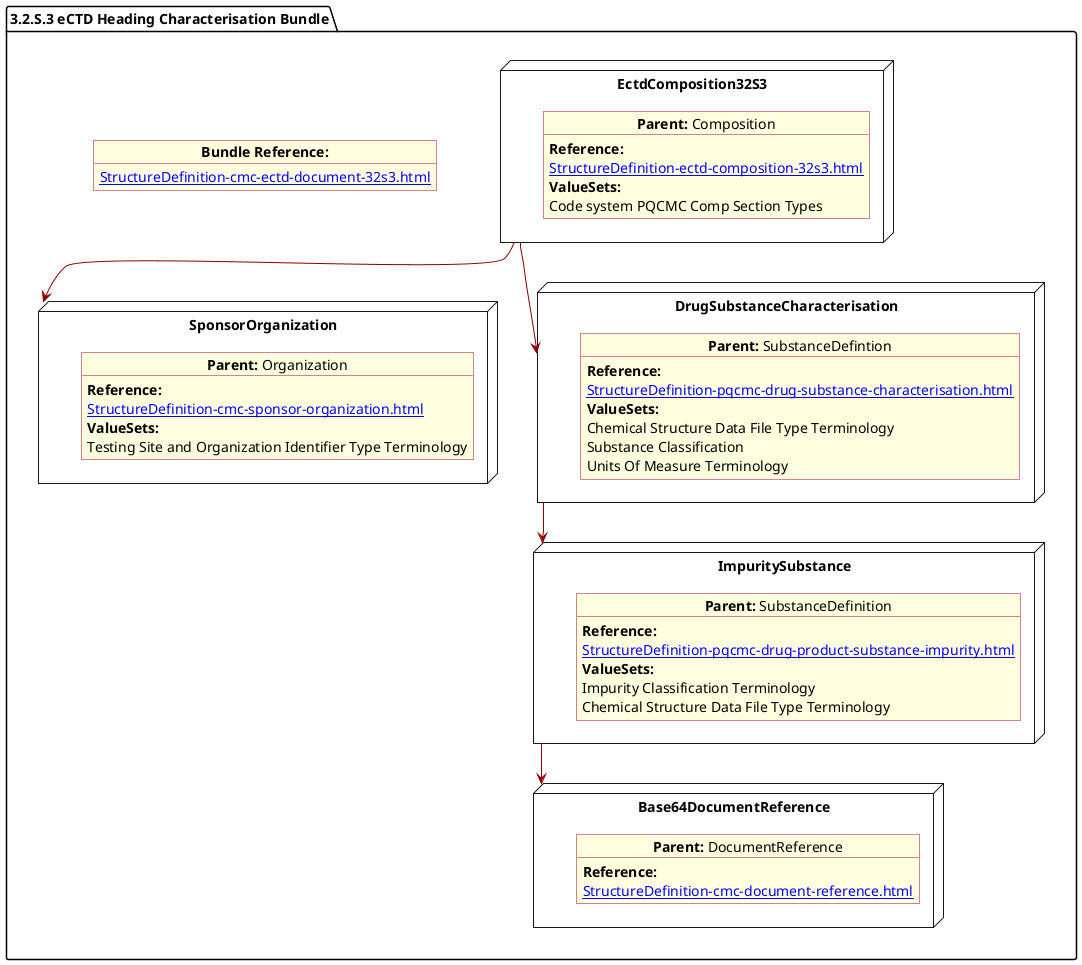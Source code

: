 @startuml SubstanceImpurity
allowmixing
'Mixed model of use case and object
skinparam svgDimensionStyle false
skinparam ObjectBackgroundColor LightYellow
skinparam ObjectBorderColor #A80036
skinparam activityDiamondBorderColor #A80036
skinparam activityDiamondBackgroundColor lawnGreen
skinparam ClassBorderThickness 4

package "3.2.S.3 eCTD Heading Characterisation Bundle" as NODES {
  object "**Bundle Reference:**" as objbun {
    [[StructureDefinition-cmc-ectd-document-32s3.html]]
  }

  node "EctdComposition32S3" as N1 {

    object "**Parent:** Composition" as obj1 {
      **Reference:**
      [[StructureDefinition-ectd-composition-32s3.html]]
      **ValueSets:**
      Code system PQCMC Comp Section Types
    }
  }
  node "SponsorOrganization" as NSO {

    object "**Parent:** Organization" as objAu {
      **Reference:**
      [[StructureDefinition-cmc-sponsor-organization.html]]
      **ValueSets:**
      Testing Site and Organization Identifier Type Terminology
    }
  }

  node "DrugSubstanceCharacterisation" as NN {

    object "**Parent:** SubstanceDefintion" as obj3 {

      **Reference:**
      [[StructureDefinition-pqcmc-drug-substance-characterisation.html]]
      **ValueSets:**
      Chemical Structure Data File Type Terminology
      Substance Classification
      Units Of Measure Terminology
    }
  }

  node "ImpuritySubstance" as N6 {

    object "**Parent:** SubstanceDefinition" as obj2 {
      **Reference:**
      [[StructureDefinition-pqcmc-drug-product-substance-impurity.html]]
      **ValueSets:**
      Impurity Classification Terminology
      Chemical Structure Data File Type Terminology
    }
  }
  node "Base64DocumentReference" as NB64 {

    object "**Parent:** DocumentReference"  as obj64 {

      **Reference:**
      [[StructureDefinition-cmc-document-reference.html]]
    }

  }
  N1 -[#darkred]-> NSO
  NN -[#darkred]-> N6
  N1 -[#darkred]-> NN
  N6 -[#darkred]-> NB64
}
@enduml